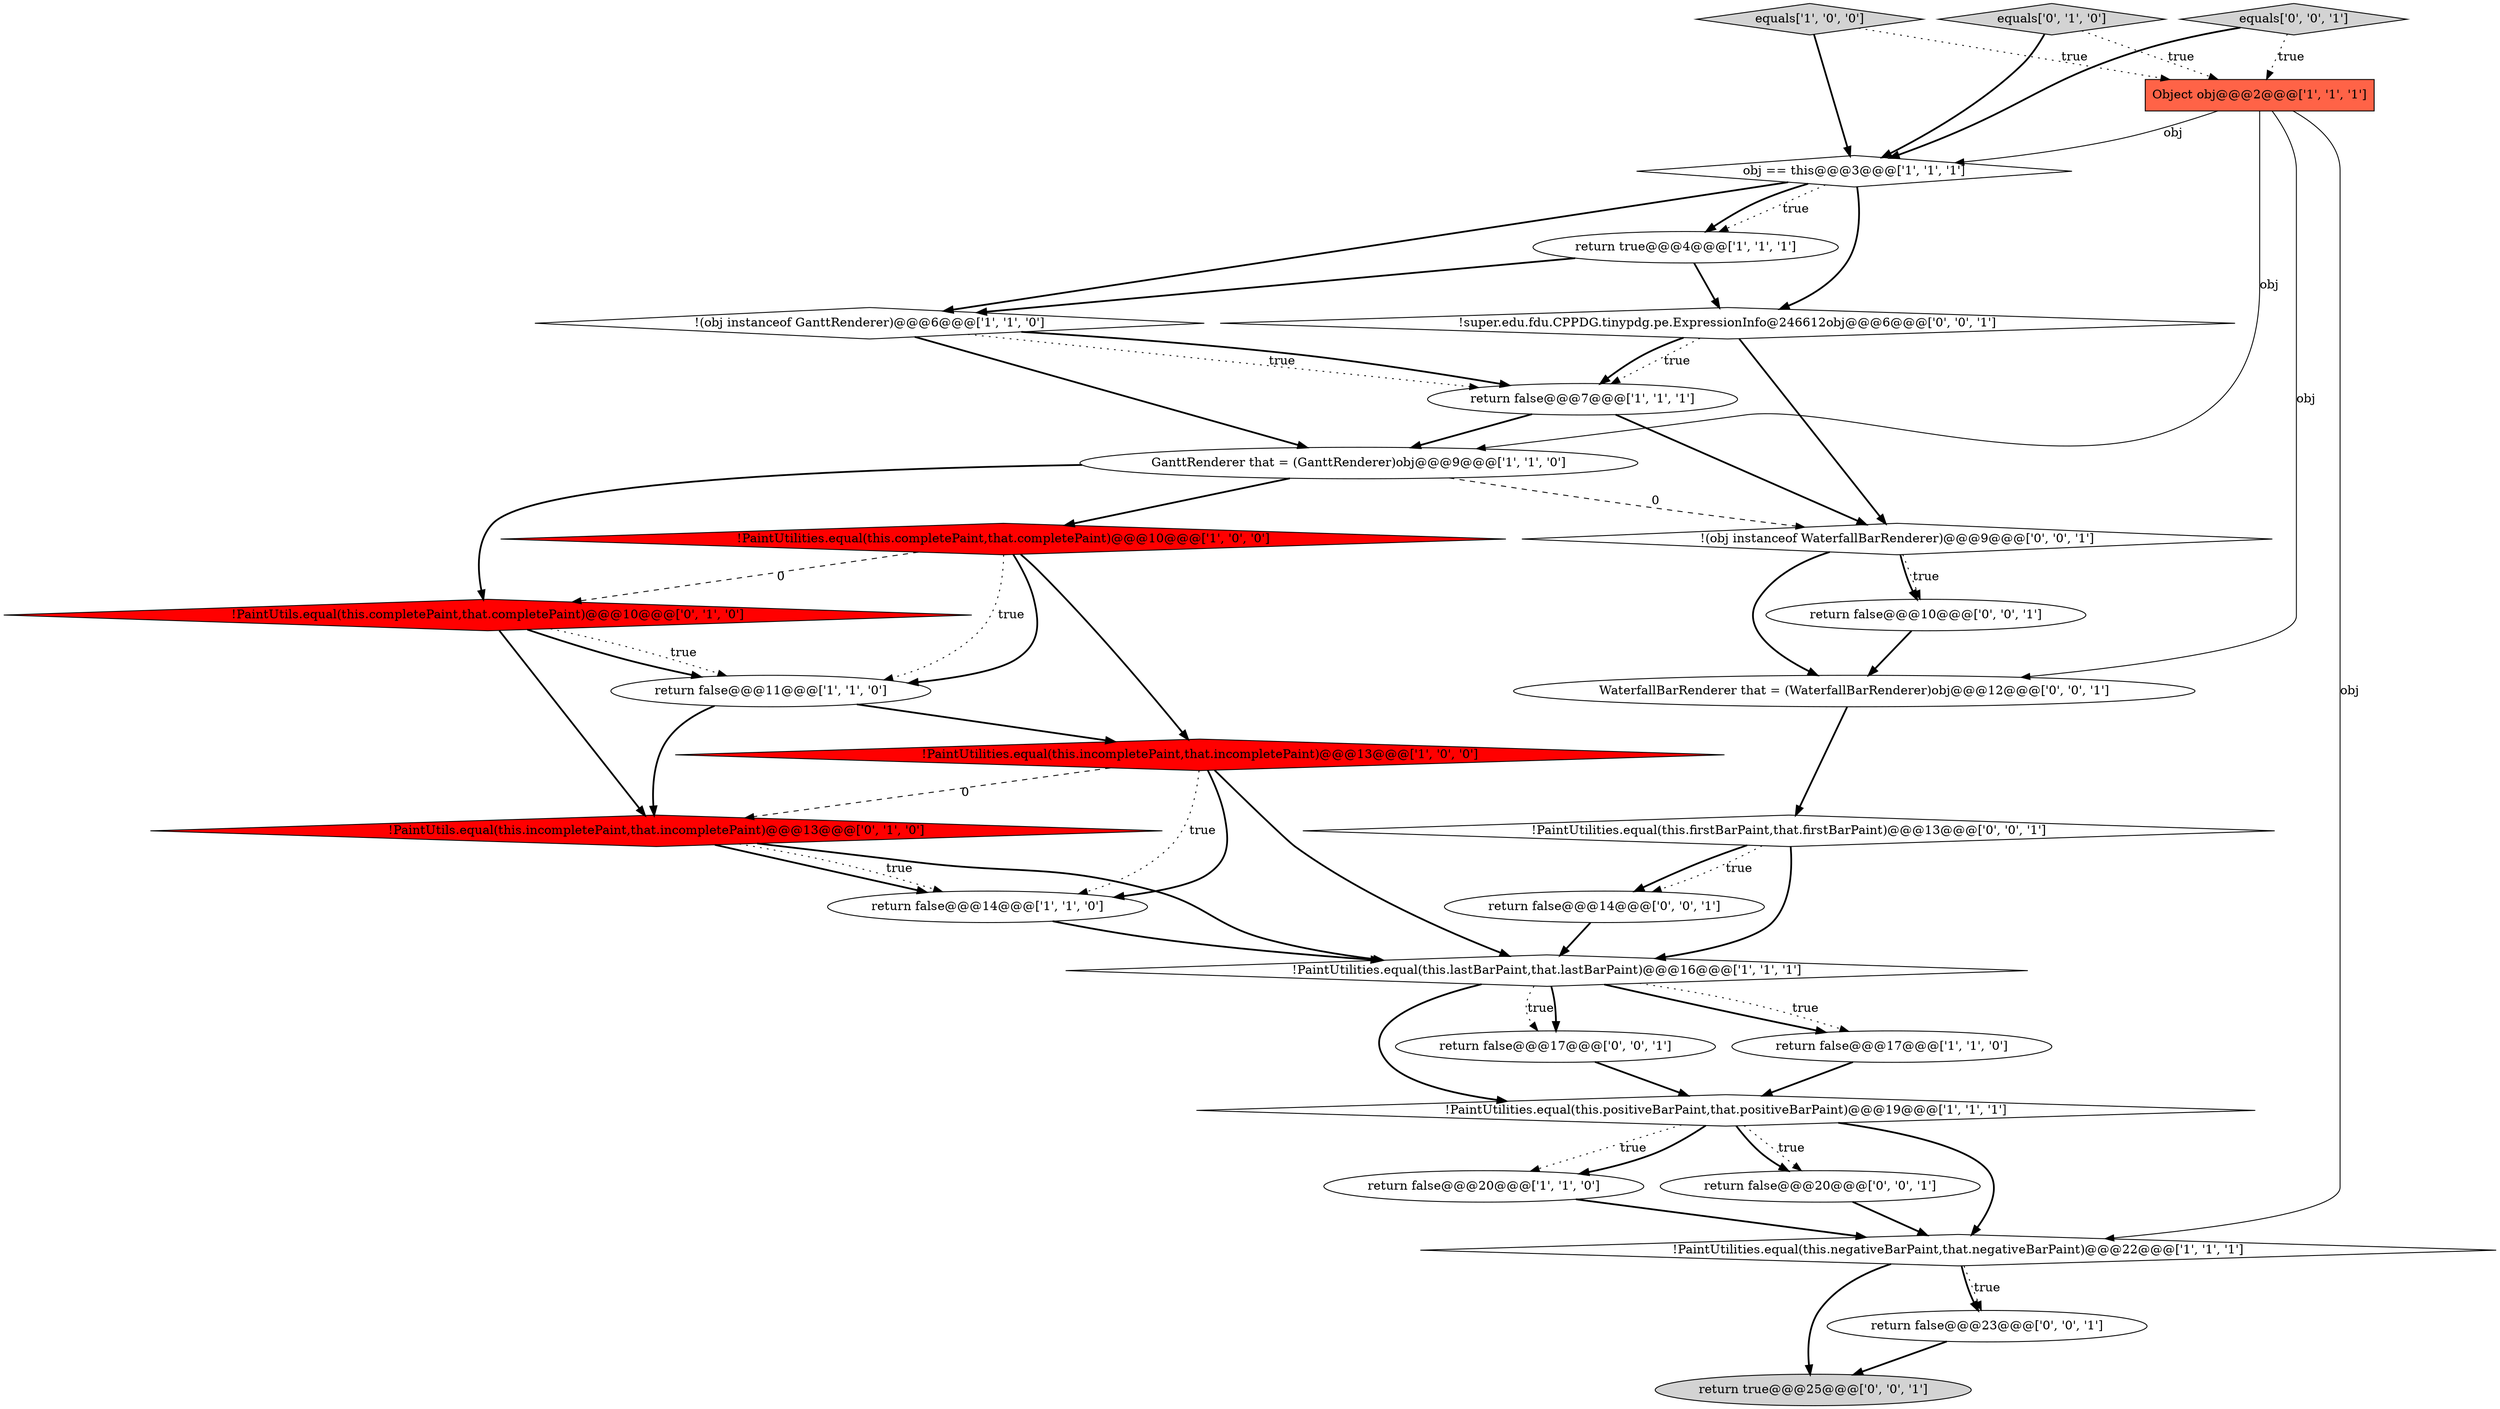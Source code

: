 digraph {
10 [style = filled, label = "equals['1', '0', '0']", fillcolor = lightgray, shape = diamond image = "AAA0AAABBB1BBB"];
22 [style = filled, label = "return true@@@25@@@['0', '0', '1']", fillcolor = lightgray, shape = ellipse image = "AAA0AAABBB3BBB"];
11 [style = filled, label = "obj == this@@@3@@@['1', '1', '1']", fillcolor = white, shape = diamond image = "AAA0AAABBB1BBB"];
24 [style = filled, label = "!(obj instanceof WaterfallBarRenderer)@@@9@@@['0', '0', '1']", fillcolor = white, shape = diamond image = "AAA0AAABBB3BBB"];
3 [style = filled, label = "return false@@@17@@@['1', '1', '0']", fillcolor = white, shape = ellipse image = "AAA0AAABBB1BBB"];
16 [style = filled, label = "equals['0', '1', '0']", fillcolor = lightgray, shape = diamond image = "AAA0AAABBB2BBB"];
5 [style = filled, label = "!PaintUtilities.equal(this.incompletePaint,that.incompletePaint)@@@13@@@['1', '0', '0']", fillcolor = red, shape = diamond image = "AAA1AAABBB1BBB"];
21 [style = filled, label = "return false@@@20@@@['0', '0', '1']", fillcolor = white, shape = ellipse image = "AAA0AAABBB3BBB"];
6 [style = filled, label = "return true@@@4@@@['1', '1', '1']", fillcolor = white, shape = ellipse image = "AAA0AAABBB1BBB"];
25 [style = filled, label = "return false@@@10@@@['0', '0', '1']", fillcolor = white, shape = ellipse image = "AAA0AAABBB3BBB"];
18 [style = filled, label = "!PaintUtils.equal(this.completePaint,that.completePaint)@@@10@@@['0', '1', '0']", fillcolor = red, shape = diamond image = "AAA1AAABBB2BBB"];
20 [style = filled, label = "return false@@@14@@@['0', '0', '1']", fillcolor = white, shape = ellipse image = "AAA0AAABBB3BBB"];
2 [style = filled, label = "!PaintUtilities.equal(this.completePaint,that.completePaint)@@@10@@@['1', '0', '0']", fillcolor = red, shape = diamond image = "AAA1AAABBB1BBB"];
19 [style = filled, label = "!super.edu.fdu.CPPDG.tinypdg.pe.ExpressionInfo@246612obj@@@6@@@['0', '0', '1']", fillcolor = white, shape = diamond image = "AAA0AAABBB3BBB"];
17 [style = filled, label = "!PaintUtils.equal(this.incompletePaint,that.incompletePaint)@@@13@@@['0', '1', '0']", fillcolor = red, shape = diamond image = "AAA1AAABBB2BBB"];
28 [style = filled, label = "!PaintUtilities.equal(this.firstBarPaint,that.firstBarPaint)@@@13@@@['0', '0', '1']", fillcolor = white, shape = diamond image = "AAA0AAABBB3BBB"];
12 [style = filled, label = "!(obj instanceof GanttRenderer)@@@6@@@['1', '1', '0']", fillcolor = white, shape = diamond image = "AAA0AAABBB1BBB"];
7 [style = filled, label = "return false@@@20@@@['1', '1', '0']", fillcolor = white, shape = ellipse image = "AAA0AAABBB1BBB"];
15 [style = filled, label = "!PaintUtilities.equal(this.negativeBarPaint,that.negativeBarPaint)@@@22@@@['1', '1', '1']", fillcolor = white, shape = diamond image = "AAA0AAABBB1BBB"];
13 [style = filled, label = "!PaintUtilities.equal(this.lastBarPaint,that.lastBarPaint)@@@16@@@['1', '1', '1']", fillcolor = white, shape = diamond image = "AAA0AAABBB1BBB"];
26 [style = filled, label = "return false@@@17@@@['0', '0', '1']", fillcolor = white, shape = ellipse image = "AAA0AAABBB3BBB"];
29 [style = filled, label = "equals['0', '0', '1']", fillcolor = lightgray, shape = diamond image = "AAA0AAABBB3BBB"];
1 [style = filled, label = "return false@@@11@@@['1', '1', '0']", fillcolor = white, shape = ellipse image = "AAA0AAABBB1BBB"];
8 [style = filled, label = "!PaintUtilities.equal(this.positiveBarPaint,that.positiveBarPaint)@@@19@@@['1', '1', '1']", fillcolor = white, shape = diamond image = "AAA0AAABBB1BBB"];
4 [style = filled, label = "Object obj@@@2@@@['1', '1', '1']", fillcolor = tomato, shape = box image = "AAA0AAABBB1BBB"];
14 [style = filled, label = "return false@@@7@@@['1', '1', '1']", fillcolor = white, shape = ellipse image = "AAA0AAABBB1BBB"];
23 [style = filled, label = "return false@@@23@@@['0', '0', '1']", fillcolor = white, shape = ellipse image = "AAA0AAABBB3BBB"];
27 [style = filled, label = "WaterfallBarRenderer that = (WaterfallBarRenderer)obj@@@12@@@['0', '0', '1']", fillcolor = white, shape = ellipse image = "AAA0AAABBB3BBB"];
0 [style = filled, label = "GanttRenderer that = (GanttRenderer)obj@@@9@@@['1', '1', '0']", fillcolor = white, shape = ellipse image = "AAA0AAABBB1BBB"];
9 [style = filled, label = "return false@@@14@@@['1', '1', '0']", fillcolor = white, shape = ellipse image = "AAA0AAABBB1BBB"];
1->5 [style = bold, label=""];
14->24 [style = bold, label=""];
19->14 [style = dotted, label="true"];
15->23 [style = bold, label=""];
29->4 [style = dotted, label="true"];
20->13 [style = bold, label=""];
4->27 [style = solid, label="obj"];
8->15 [style = bold, label=""];
16->11 [style = bold, label=""];
8->21 [style = dotted, label="true"];
13->3 [style = dotted, label="true"];
5->9 [style = bold, label=""];
24->25 [style = dotted, label="true"];
28->20 [style = bold, label=""];
28->20 [style = dotted, label="true"];
13->26 [style = dotted, label="true"];
2->1 [style = bold, label=""];
21->15 [style = bold, label=""];
17->9 [style = bold, label=""];
18->1 [style = dotted, label="true"];
11->6 [style = bold, label=""];
0->2 [style = bold, label=""];
27->28 [style = bold, label=""];
18->17 [style = bold, label=""];
8->7 [style = dotted, label="true"];
28->13 [style = bold, label=""];
4->15 [style = solid, label="obj"];
11->12 [style = bold, label=""];
26->8 [style = bold, label=""];
6->19 [style = bold, label=""];
11->19 [style = bold, label=""];
16->4 [style = dotted, label="true"];
12->0 [style = bold, label=""];
8->7 [style = bold, label=""];
1->17 [style = bold, label=""];
15->22 [style = bold, label=""];
19->24 [style = bold, label=""];
25->27 [style = bold, label=""];
12->14 [style = dotted, label="true"];
23->22 [style = bold, label=""];
19->14 [style = bold, label=""];
5->17 [style = dashed, label="0"];
14->0 [style = bold, label=""];
13->3 [style = bold, label=""];
18->1 [style = bold, label=""];
13->26 [style = bold, label=""];
2->1 [style = dotted, label="true"];
11->6 [style = dotted, label="true"];
24->25 [style = bold, label=""];
3->8 [style = bold, label=""];
5->13 [style = bold, label=""];
17->9 [style = dotted, label="true"];
12->14 [style = bold, label=""];
2->18 [style = dashed, label="0"];
8->21 [style = bold, label=""];
4->0 [style = solid, label="obj"];
5->9 [style = dotted, label="true"];
7->15 [style = bold, label=""];
0->18 [style = bold, label=""];
0->24 [style = dashed, label="0"];
17->13 [style = bold, label=""];
4->11 [style = solid, label="obj"];
10->4 [style = dotted, label="true"];
15->23 [style = dotted, label="true"];
13->8 [style = bold, label=""];
24->27 [style = bold, label=""];
29->11 [style = bold, label=""];
2->5 [style = bold, label=""];
9->13 [style = bold, label=""];
10->11 [style = bold, label=""];
6->12 [style = bold, label=""];
}
